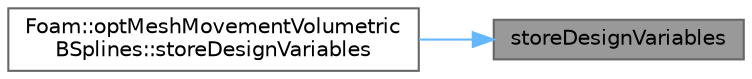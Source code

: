 digraph "storeDesignVariables"
{
 // LATEX_PDF_SIZE
  bgcolor="transparent";
  edge [fontname=Helvetica,fontsize=10,labelfontname=Helvetica,labelfontsize=10];
  node [fontname=Helvetica,fontsize=10,shape=box,height=0.2,width=0.4];
  rankdir="RL";
  Node1 [id="Node000001",label="storeDesignVariables",height=0.2,width=0.4,color="gray40", fillcolor="grey60", style="filled", fontcolor="black",tooltip=" "];
  Node1 -> Node2 [id="edge1_Node000001_Node000002",dir="back",color="steelblue1",style="solid",tooltip=" "];
  Node2 [id="Node000002",label="Foam::optMeshMovementVolumetric\lBSplines::storeDesignVariables",height=0.2,width=0.4,color="grey40", fillcolor="white", style="filled",URL="$classFoam_1_1optMeshMovementVolumetricBSplines.html#ac50434c917c6e6923a367544a2e93ec3",tooltip=" "];
}
